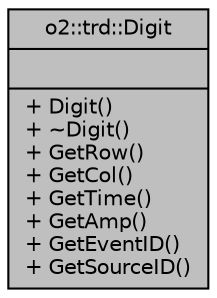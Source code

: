 digraph "o2::trd::Digit"
{
 // INTERACTIVE_SVG=YES
  bgcolor="transparent";
  edge [fontname="Helvetica",fontsize="10",labelfontname="Helvetica",labelfontsize="10"];
  node [fontname="Helvetica",fontsize="10",shape=record];
  Node1 [label="{o2::trd::Digit\n||+ Digit()\l+ ~Digit()\l+ GetRow()\l+ GetCol()\l+ GetTime()\l+ GetAmp()\l+ GetEventID()\l+ GetSourceID()\l}",height=0.2,width=0.4,color="black", fillcolor="grey75", style="filled" fontcolor="black"];
}
